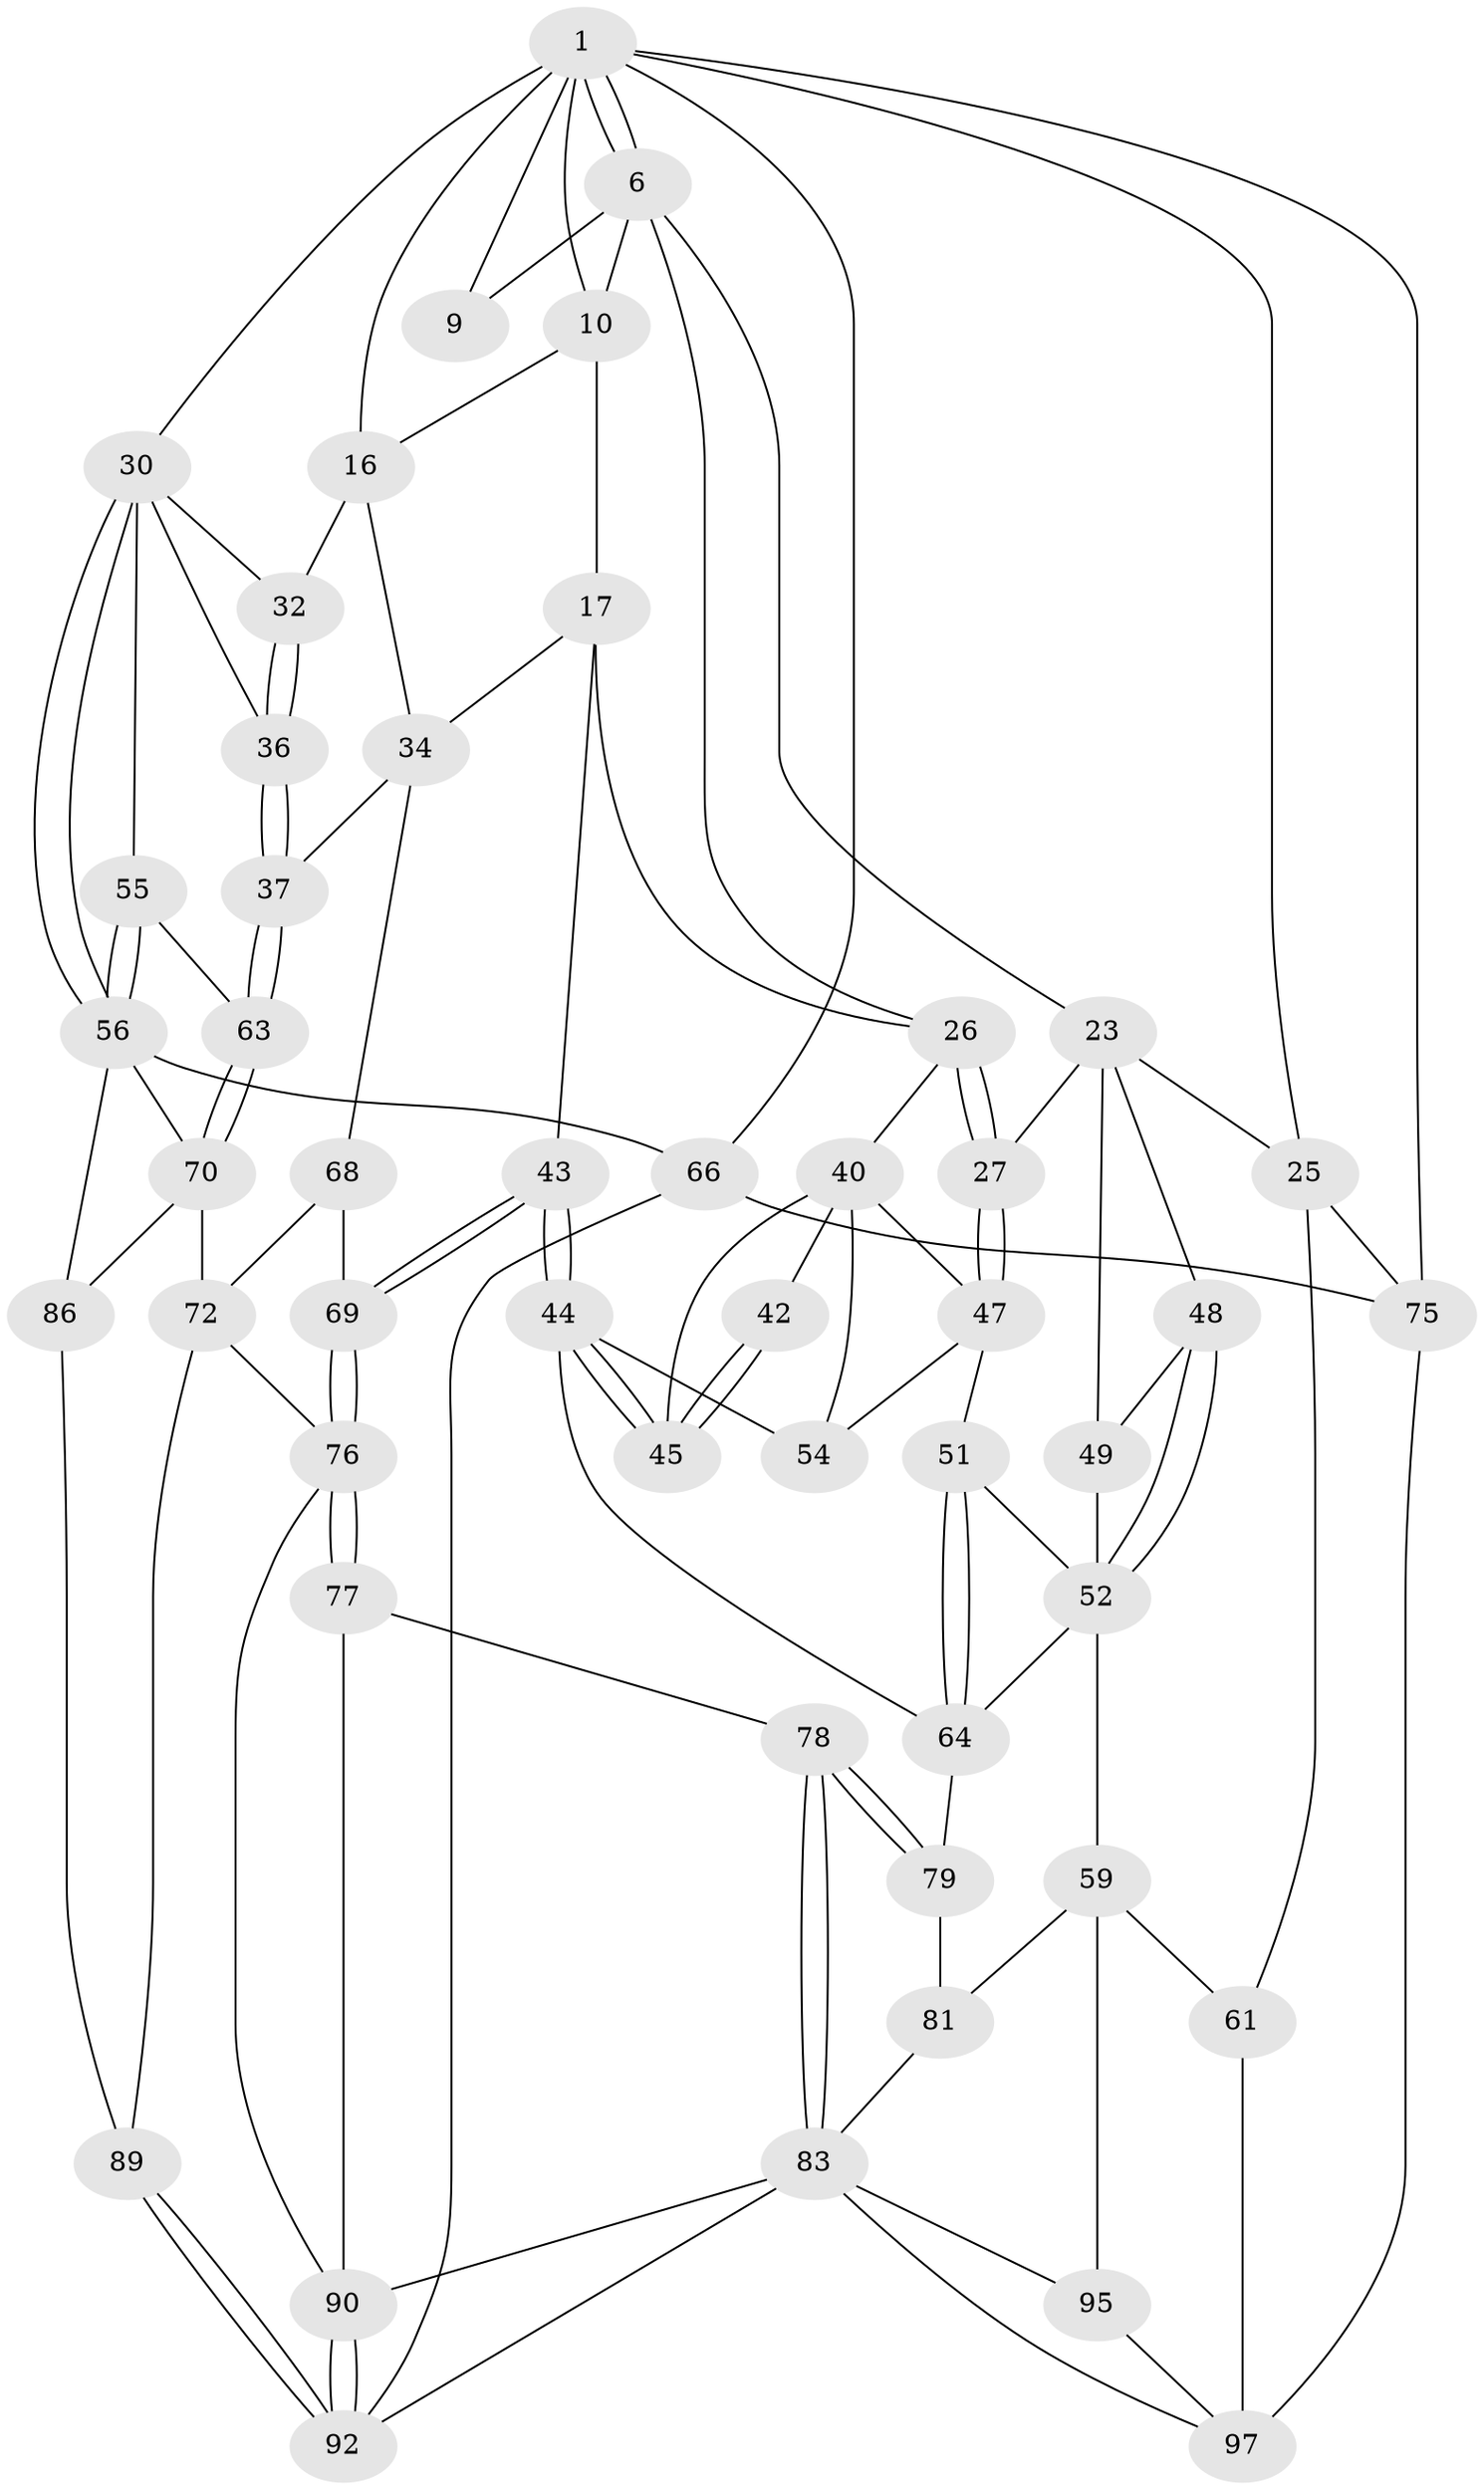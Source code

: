 // original degree distribution, {3: 0.03, 4: 0.23, 5: 0.51, 6: 0.23}
// Generated by graph-tools (version 1.1) at 2025/16/03/09/25 04:16:50]
// undirected, 50 vertices, 114 edges
graph export_dot {
graph [start="1"]
  node [color=gray90,style=filled];
  1 [pos="+0.29509991189251167+0",super="+2"];
  6 [pos="+0.2909498727992792+0",super="+12+7"];
  9 [pos="+0+0"];
  10 [pos="+0.4088065718161152+0.14204400492038047",super="+15+11"];
  16 [pos="+0.6766936522074507+0.06369055650390217",super="+33"];
  17 [pos="+0.5338272675553677+0.25516290576584094",super="+18+35"];
  23 [pos="+0.03784178989692256+0.244248952096681",super="+28+24"];
  25 [pos="+0+0.3198247402190777",super="+62"];
  26 [pos="+0.25247380327523383+0.26140253823607995",super="+29"];
  27 [pos="+0.21038752803470512+0.30944594064945596"];
  30 [pos="+1+0",super="+31"];
  32 [pos="+0.8592406704159673+0.26458272547327294"];
  34 [pos="+0.7032516175546821+0.4317711911179284",super="+38"];
  36 [pos="+0.8203094990889583+0.44116156798640843"];
  37 [pos="+0.8137915977366336+0.44996207270125166"];
  40 [pos="+0.3569913540696127+0.33417806647461173",super="+46+41"];
  42 [pos="+0.4975239840455732+0.29060094482522597"];
  43 [pos="+0.5069664377868489+0.5458569988445703"];
  44 [pos="+0.47692198121134255+0.5378754248470476",super="+53"];
  45 [pos="+0.47209368197614854+0.5173152695293988"];
  47 [pos="+0.24206088867894246+0.42718879309556035",super="+50"];
  48 [pos="+0.10461485128098261+0.39297683556306984"];
  49 [pos="+0+0.3390028494340036"];
  51 [pos="+0.21394042530295873+0.47347120978218565"];
  52 [pos="+0.11363488844328341+0.42260517582665613",super="+57"];
  54 [pos="+0.4214568776150646+0.5449310591193384"];
  55 [pos="+1+0.38893283687446617"];
  56 [pos="+1+0.403467651796805",super="+67"];
  59 [pos="+0.027422202163887754+0.6799885900291524",super="+60"];
  61 [pos="+0+0.732737319526575"];
  63 [pos="+0.885679322582291+0.5310166600068568"];
  64 [pos="+0.19529283600039177+0.5452373976383919",super="+65"];
  66 [pos="+1+1"];
  68 [pos="+0.7244365034482355+0.6251495975939646"];
  69 [pos="+0.5226704479214496+0.57707837305163"];
  70 [pos="+0.9091247232317795+0.5716833840636041",super="+71"];
  72 [pos="+0.7639842418875233+0.6639645828262083",super="+73+87"];
  75 [pos="+0+1",super="+100"];
  76 [pos="+0.5462125033761778+0.7106695682934545",super="+82"];
  77 [pos="+0.5289781422620218+0.7457787703006115"];
  78 [pos="+0.45750149370905185+0.7928492377346892"];
  79 [pos="+0.3454562484184839+0.6211346670783994",super="+80"];
  81 [pos="+0.11523122542562508+0.6998818894599426",super="+85"];
  83 [pos="+0.38617027763913725+0.8740498415347273",super="+84+94"];
  86 [pos="+0.8702630385085313+0.7660712898839984"];
  89 [pos="+0.858012903494848+0.7882543043104157"];
  90 [pos="+0.696882189480567+0.880404060080829",super="+91"];
  92 [pos="+0.8968857537257866+1",super="+93"];
  95 [pos="+0.1703661840066644+0.8946688215393958"];
  97 [pos="+0.36896920555819335+1",super="+98"];
  1 -- 6;
  1 -- 6;
  1 -- 66;
  1 -- 9 [weight=2];
  1 -- 10;
  1 -- 75;
  1 -- 16;
  1 -- 25;
  1 -- 30;
  6 -- 23;
  6 -- 9;
  6 -- 26;
  6 -- 10 [weight=3];
  10 -- 16;
  10 -- 17 [weight=2];
  16 -- 32;
  16 -- 34;
  17 -- 34;
  17 -- 43;
  17 -- 26;
  23 -- 48;
  23 -- 27;
  23 -- 25;
  23 -- 49;
  25 -- 75;
  25 -- 61;
  26 -- 27;
  26 -- 27;
  26 -- 40;
  27 -- 47;
  27 -- 47;
  30 -- 56;
  30 -- 56;
  30 -- 32;
  30 -- 36;
  30 -- 55;
  32 -- 36;
  32 -- 36;
  34 -- 68;
  34 -- 37;
  36 -- 37;
  36 -- 37;
  37 -- 63;
  37 -- 63;
  40 -- 54;
  40 -- 47;
  40 -- 42;
  40 -- 45;
  42 -- 45;
  42 -- 45;
  43 -- 44;
  43 -- 44;
  43 -- 69;
  43 -- 69;
  44 -- 45;
  44 -- 45;
  44 -- 64;
  44 -- 54;
  47 -- 51;
  47 -- 54;
  48 -- 49;
  48 -- 52;
  48 -- 52;
  49 -- 52;
  51 -- 52;
  51 -- 64;
  51 -- 64;
  52 -- 64;
  52 -- 59;
  55 -- 56;
  55 -- 56;
  55 -- 63;
  56 -- 86;
  56 -- 66;
  56 -- 70;
  59 -- 81;
  59 -- 61;
  59 -- 95;
  61 -- 97;
  63 -- 70;
  63 -- 70;
  64 -- 79;
  66 -- 75;
  66 -- 92;
  68 -- 69;
  68 -- 72;
  69 -- 76;
  69 -- 76;
  70 -- 72;
  70 -- 86;
  72 -- 76 [weight=2];
  72 -- 89;
  75 -- 97 [weight=2];
  76 -- 77;
  76 -- 77;
  76 -- 90;
  77 -- 78;
  77 -- 90;
  78 -- 79;
  78 -- 79;
  78 -- 83;
  78 -- 83;
  79 -- 81 [weight=2];
  81 -- 83;
  83 -- 95;
  83 -- 97;
  83 -- 90;
  83 -- 92;
  86 -- 89;
  89 -- 92;
  89 -- 92;
  90 -- 92;
  90 -- 92;
  95 -- 97;
}
